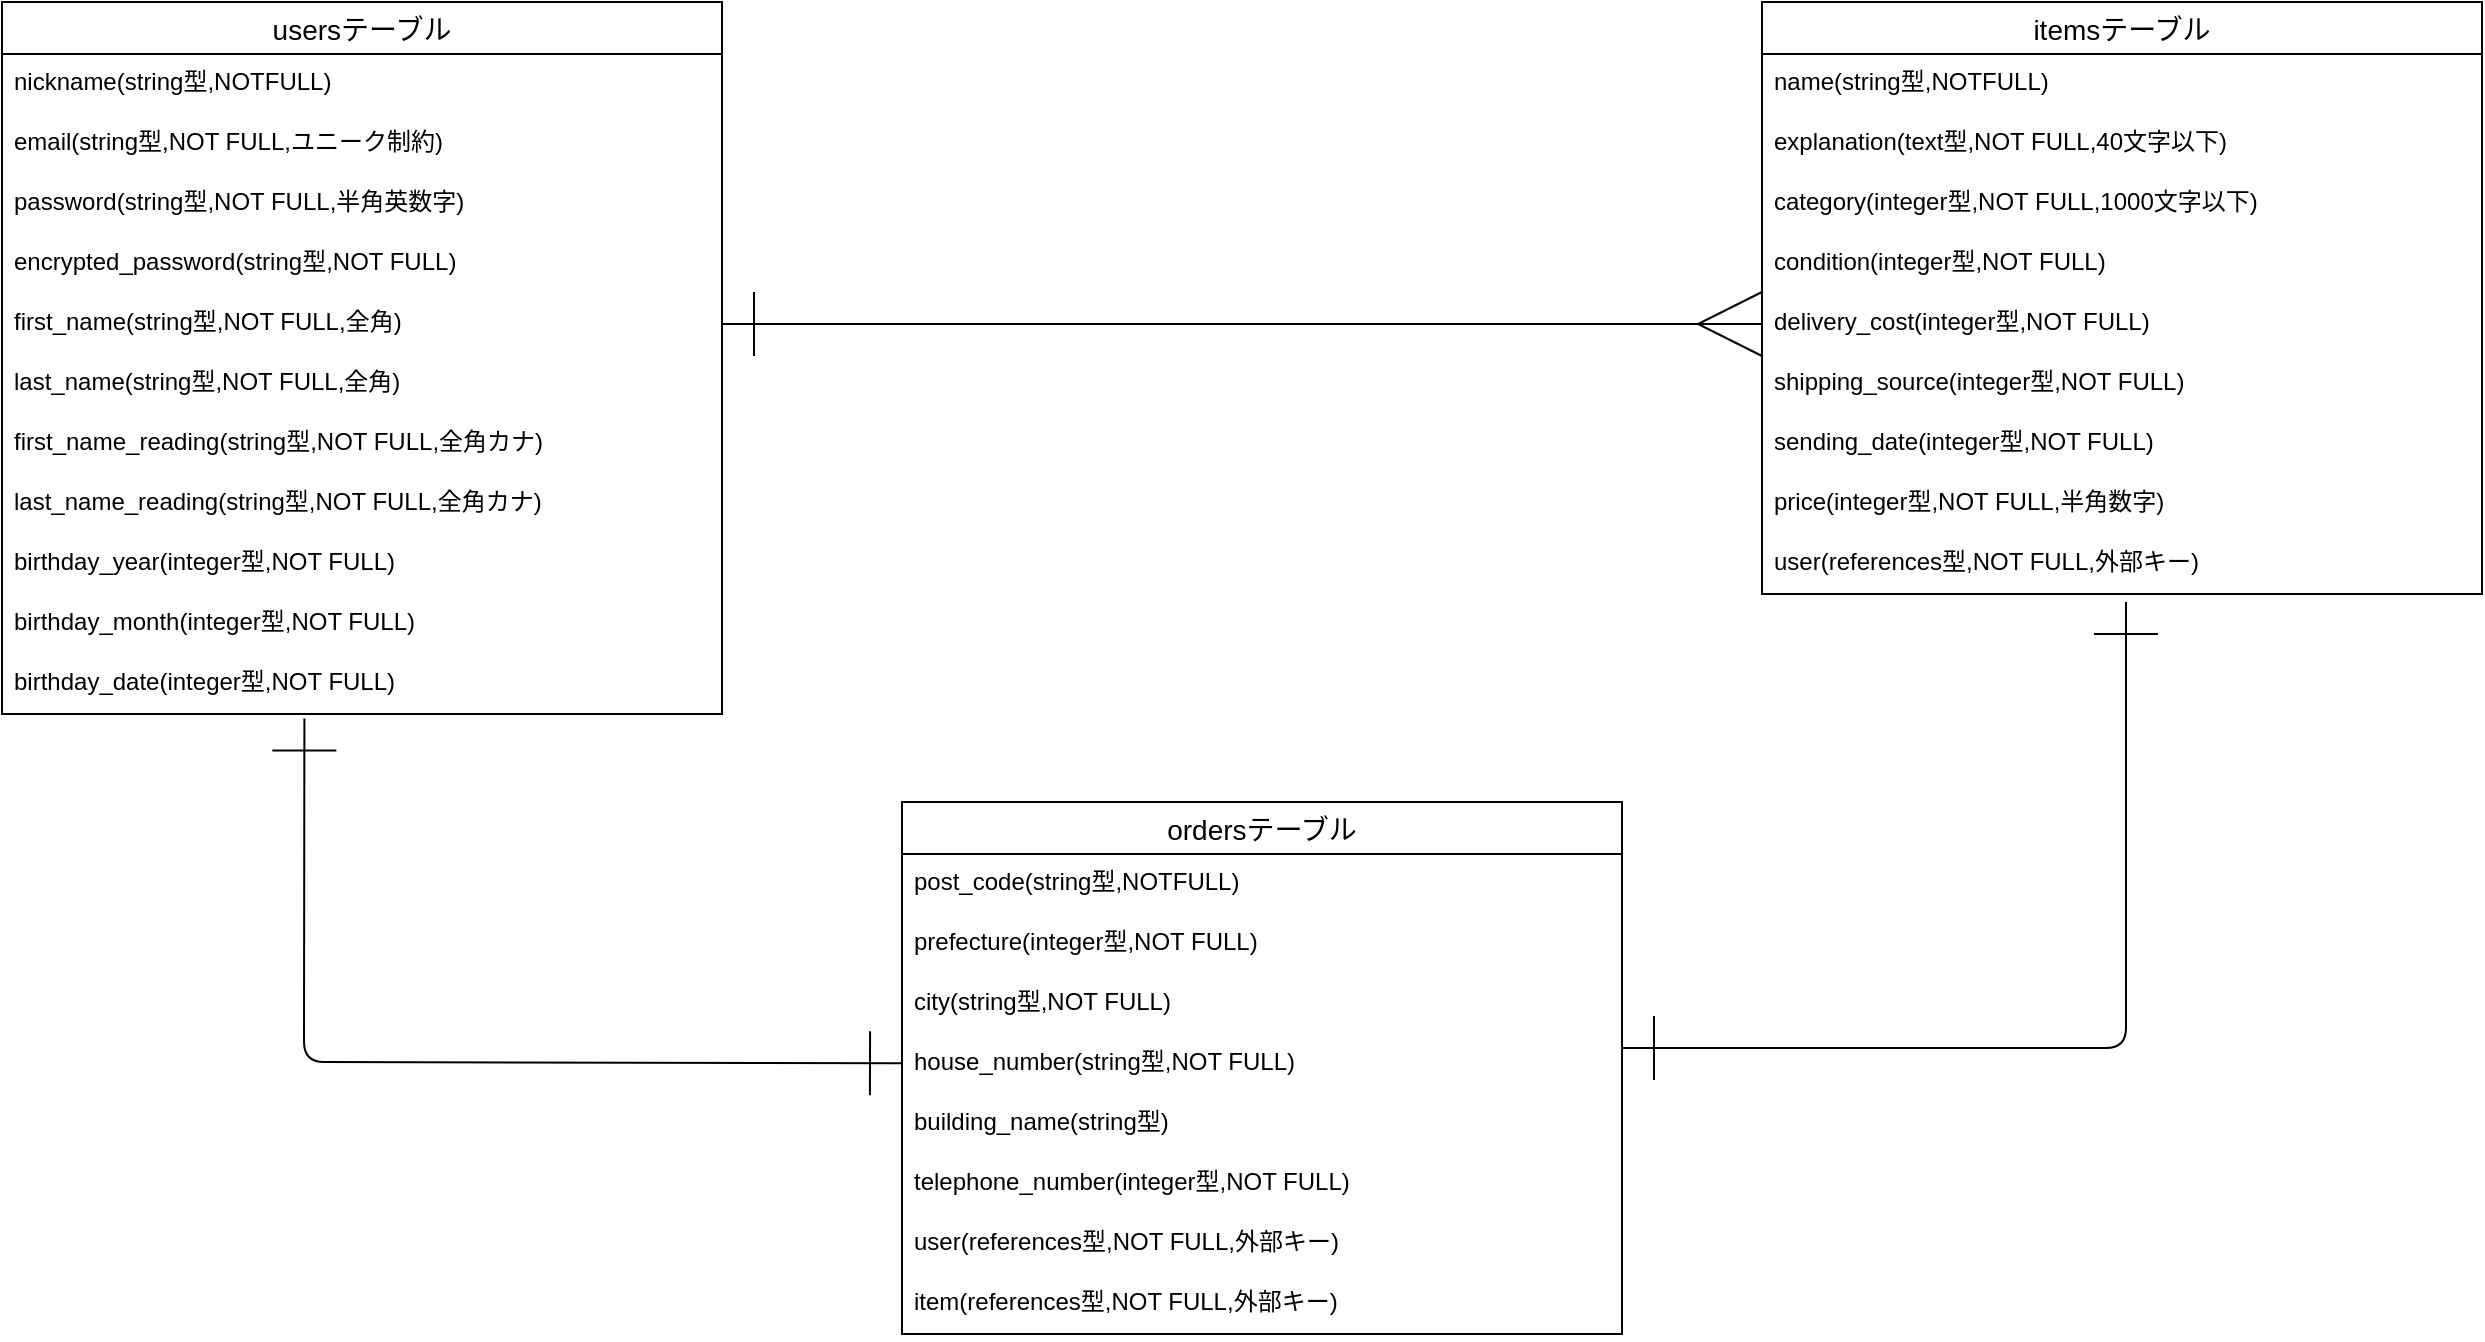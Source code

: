 <mxfile>
    <diagram id="AZpaZdxNWPjBOW6_LmiB" name="ページ1">
        <mxGraphModel dx="521" dy="560" grid="1" gridSize="10" guides="1" tooltips="1" connect="1" arrows="1" fold="1" page="1" pageScale="1" pageWidth="827" pageHeight="1169" math="0" shadow="0">
            <root>
                <mxCell id="0"/>
                <mxCell id="1" parent="0"/>
                <mxCell id="80" value="usersテーブル" style="swimlane;fontStyle=0;childLayout=stackLayout;horizontal=1;startSize=26;horizontalStack=0;resizeParent=1;resizeParentMax=0;resizeLast=0;collapsible=1;marginBottom=0;align=center;fontSize=14;" vertex="1" parent="1">
                    <mxGeometry x="200" y="80" width="360" height="356" as="geometry"/>
                </mxCell>
                <mxCell id="81" value="nickname(string型,NOTFULL)" style="text;strokeColor=none;fillColor=none;spacingLeft=4;spacingRight=4;overflow=hidden;rotatable=0;points=[[0,0.5],[1,0.5]];portConstraint=eastwest;fontSize=12;" vertex="1" parent="80">
                    <mxGeometry y="26" width="360" height="30" as="geometry"/>
                </mxCell>
                <mxCell id="82" value="email(string型,NOT FULL,ユニーク制約)" style="text;strokeColor=none;fillColor=none;spacingLeft=4;spacingRight=4;overflow=hidden;rotatable=0;points=[[0,0.5],[1,0.5]];portConstraint=eastwest;fontSize=12;" vertex="1" parent="80">
                    <mxGeometry y="56" width="360" height="30" as="geometry"/>
                </mxCell>
                <mxCell id="83" value="password(string型,NOT FULL,半角英数字)" style="text;strokeColor=none;fillColor=none;spacingLeft=4;spacingRight=4;overflow=hidden;rotatable=0;points=[[0,0.5],[1,0.5]];portConstraint=eastwest;fontSize=12;" vertex="1" parent="80">
                    <mxGeometry y="86" width="360" height="30" as="geometry"/>
                </mxCell>
                <mxCell id="85" value="encrypted_password(string型,NOT FULL)" style="text;strokeColor=none;fillColor=none;spacingLeft=4;spacingRight=4;overflow=hidden;rotatable=0;points=[[0,0.5],[1,0.5]];portConstraint=eastwest;fontSize=12;" vertex="1" parent="80">
                    <mxGeometry y="116" width="360" height="30" as="geometry"/>
                </mxCell>
                <mxCell id="86" value="first_name(string型,NOT FULL,全角)" style="text;strokeColor=none;fillColor=none;spacingLeft=4;spacingRight=4;overflow=hidden;rotatable=0;points=[[0,0.5],[1,0.5]];portConstraint=eastwest;fontSize=12;" vertex="1" parent="80">
                    <mxGeometry y="146" width="360" height="30" as="geometry"/>
                </mxCell>
                <mxCell id="87" value="last_name(string型,NOT FULL,全角)" style="text;strokeColor=none;fillColor=none;spacingLeft=4;spacingRight=4;overflow=hidden;rotatable=0;points=[[0,0.5],[1,0.5]];portConstraint=eastwest;fontSize=12;" vertex="1" parent="80">
                    <mxGeometry y="176" width="360" height="30" as="geometry"/>
                </mxCell>
                <mxCell id="88" value="first_name_reading(string型,NOT FULL,全角カナ)" style="text;strokeColor=none;fillColor=none;spacingLeft=4;spacingRight=4;overflow=hidden;rotatable=0;points=[[0,0.5],[1,0.5]];portConstraint=eastwest;fontSize=12;" vertex="1" parent="80">
                    <mxGeometry y="206" width="360" height="30" as="geometry"/>
                </mxCell>
                <mxCell id="89" value="last_name_reading(string型,NOT FULL,全角カナ)" style="text;strokeColor=none;fillColor=none;spacingLeft=4;spacingRight=4;overflow=hidden;rotatable=0;points=[[0,0.5],[1,0.5]];portConstraint=eastwest;fontSize=12;" vertex="1" parent="80">
                    <mxGeometry y="236" width="360" height="30" as="geometry"/>
                </mxCell>
                <mxCell id="90" value="birthday_year(integer型,NOT FULL)" style="text;strokeColor=none;fillColor=none;spacingLeft=4;spacingRight=4;overflow=hidden;rotatable=0;points=[[0,0.5],[1,0.5]];portConstraint=eastwest;fontSize=12;" vertex="1" parent="80">
                    <mxGeometry y="266" width="360" height="30" as="geometry"/>
                </mxCell>
                <mxCell id="91" value="birthday_month(integer型,NOT FULL)" style="text;strokeColor=none;fillColor=none;spacingLeft=4;spacingRight=4;overflow=hidden;rotatable=0;points=[[0,0.5],[1,0.5]];portConstraint=eastwest;fontSize=12;" vertex="1" parent="80">
                    <mxGeometry y="296" width="360" height="30" as="geometry"/>
                </mxCell>
                <mxCell id="92" value="birthday_date(integer型,NOT FULL)    " style="text;strokeColor=none;fillColor=none;spacingLeft=4;spacingRight=4;overflow=hidden;rotatable=0;points=[[0,0.5],[1,0.5]];portConstraint=eastwest;fontSize=12;" vertex="1" parent="80">
                    <mxGeometry y="326" width="360" height="30" as="geometry"/>
                </mxCell>
                <mxCell id="93" value="itemsテーブル" style="swimlane;fontStyle=0;childLayout=stackLayout;horizontal=1;startSize=26;horizontalStack=0;resizeParent=1;resizeParentMax=0;resizeLast=0;collapsible=1;marginBottom=0;align=center;fontSize=14;" vertex="1" parent="1">
                    <mxGeometry x="1080" y="80" width="360" height="296" as="geometry"/>
                </mxCell>
                <mxCell id="94" value="name(string型,NOTFULL)" style="text;strokeColor=none;fillColor=none;spacingLeft=4;spacingRight=4;overflow=hidden;rotatable=0;points=[[0,0.5],[1,0.5]];portConstraint=eastwest;fontSize=12;" vertex="1" parent="93">
                    <mxGeometry y="26" width="360" height="30" as="geometry"/>
                </mxCell>
                <mxCell id="95" value="explanation(text型,NOT FULL,40文字以下)" style="text;strokeColor=none;fillColor=none;spacingLeft=4;spacingRight=4;overflow=hidden;rotatable=0;points=[[0,0.5],[1,0.5]];portConstraint=eastwest;fontSize=12;" vertex="1" parent="93">
                    <mxGeometry y="56" width="360" height="30" as="geometry"/>
                </mxCell>
                <mxCell id="96" value="category(integer型,NOT FULL,1000文字以下)" style="text;strokeColor=none;fillColor=none;spacingLeft=4;spacingRight=4;overflow=hidden;rotatable=0;points=[[0,0.5],[1,0.5]];portConstraint=eastwest;fontSize=12;" vertex="1" parent="93">
                    <mxGeometry y="86" width="360" height="30" as="geometry"/>
                </mxCell>
                <mxCell id="97" value="condition(integer型,NOT FULL)" style="text;strokeColor=none;fillColor=none;spacingLeft=4;spacingRight=4;overflow=hidden;rotatable=0;points=[[0,0.5],[1,0.5]];portConstraint=eastwest;fontSize=12;" vertex="1" parent="93">
                    <mxGeometry y="116" width="360" height="30" as="geometry"/>
                </mxCell>
                <mxCell id="98" value="delivery_cost(integer型,NOT FULL)" style="text;strokeColor=none;fillColor=none;spacingLeft=4;spacingRight=4;overflow=hidden;rotatable=0;points=[[0,0.5],[1,0.5]];portConstraint=eastwest;fontSize=12;" vertex="1" parent="93">
                    <mxGeometry y="146" width="360" height="30" as="geometry"/>
                </mxCell>
                <mxCell id="99" value="shipping_source(integer型,NOT FULL)" style="text;strokeColor=none;fillColor=none;spacingLeft=4;spacingRight=4;overflow=hidden;rotatable=0;points=[[0,0.5],[1,0.5]];portConstraint=eastwest;fontSize=12;" vertex="1" parent="93">
                    <mxGeometry y="176" width="360" height="30" as="geometry"/>
                </mxCell>
                <mxCell id="101" value="sending_date(integer型,NOT FULL)" style="text;strokeColor=none;fillColor=none;spacingLeft=4;spacingRight=4;overflow=hidden;rotatable=0;points=[[0,0.5],[1,0.5]];portConstraint=eastwest;fontSize=12;" vertex="1" parent="93">
                    <mxGeometry y="206" width="360" height="30" as="geometry"/>
                </mxCell>
                <mxCell id="102" value="price(integer型,NOT FULL,半角数字)" style="text;strokeColor=none;fillColor=none;spacingLeft=4;spacingRight=4;overflow=hidden;rotatable=0;points=[[0,0.5],[1,0.5]];portConstraint=eastwest;fontSize=12;" vertex="1" parent="93">
                    <mxGeometry y="236" width="360" height="30" as="geometry"/>
                </mxCell>
                <mxCell id="122" value="user(references型,NOT FULL,外部キー)" style="text;strokeColor=none;fillColor=none;spacingLeft=4;spacingRight=4;overflow=hidden;rotatable=0;points=[[0,0.5],[1,0.5]];portConstraint=eastwest;fontSize=12;" vertex="1" parent="93">
                    <mxGeometry y="266" width="360" height="30" as="geometry"/>
                </mxCell>
                <mxCell id="106" value="ordersテーブル" style="swimlane;fontStyle=0;childLayout=stackLayout;horizontal=1;startSize=26;horizontalStack=0;resizeParent=1;resizeParentMax=0;resizeLast=0;collapsible=1;marginBottom=0;align=center;fontSize=14;" vertex="1" parent="1">
                    <mxGeometry x="650" y="480" width="360" height="266" as="geometry"/>
                </mxCell>
                <mxCell id="107" value="post_code(string型,NOTFULL)" style="text;strokeColor=none;fillColor=none;spacingLeft=4;spacingRight=4;overflow=hidden;rotatable=0;points=[[0,0.5],[1,0.5]];portConstraint=eastwest;fontSize=12;" vertex="1" parent="106">
                    <mxGeometry y="26" width="360" height="30" as="geometry"/>
                </mxCell>
                <mxCell id="108" value="prefecture(integer型,NOT FULL)" style="text;strokeColor=none;fillColor=none;spacingLeft=4;spacingRight=4;overflow=hidden;rotatable=0;points=[[0,0.5],[1,0.5]];portConstraint=eastwest;fontSize=12;" vertex="1" parent="106">
                    <mxGeometry y="56" width="360" height="30" as="geometry"/>
                </mxCell>
                <mxCell id="109" value="city(string型,NOT FULL)" style="text;strokeColor=none;fillColor=none;spacingLeft=4;spacingRight=4;overflow=hidden;rotatable=0;points=[[0,0.5],[1,0.5]];portConstraint=eastwest;fontSize=12;" vertex="1" parent="106">
                    <mxGeometry y="86" width="360" height="30" as="geometry"/>
                </mxCell>
                <mxCell id="110" value="house_number(string型,NOT FULL)" style="text;strokeColor=none;fillColor=none;spacingLeft=4;spacingRight=4;overflow=hidden;rotatable=0;points=[[0,0.5],[1,0.5]];portConstraint=eastwest;fontSize=12;" vertex="1" parent="106">
                    <mxGeometry y="116" width="360" height="30" as="geometry"/>
                </mxCell>
                <mxCell id="111" value="building_name(string型)" style="text;strokeColor=none;fillColor=none;spacingLeft=4;spacingRight=4;overflow=hidden;rotatable=0;points=[[0,0.5],[1,0.5]];portConstraint=eastwest;fontSize=12;" vertex="1" parent="106">
                    <mxGeometry y="146" width="360" height="30" as="geometry"/>
                </mxCell>
                <mxCell id="113" value="telephone_number(integer型,NOT FULL)" style="text;strokeColor=none;fillColor=none;spacingLeft=4;spacingRight=4;overflow=hidden;rotatable=0;points=[[0,0.5],[1,0.5]];portConstraint=eastwest;fontSize=12;" vertex="1" parent="106">
                    <mxGeometry y="176" width="360" height="30" as="geometry"/>
                </mxCell>
                <mxCell id="120" value="user(references型,NOT FULL,外部キー)" style="text;strokeColor=none;fillColor=none;spacingLeft=4;spacingRight=4;overflow=hidden;rotatable=0;points=[[0,0.5],[1,0.5]];portConstraint=eastwest;fontSize=12;" vertex="1" parent="106">
                    <mxGeometry y="206" width="360" height="30" as="geometry"/>
                </mxCell>
                <mxCell id="121" value="item(references型,NOT FULL,外部キー)" style="text;strokeColor=none;fillColor=none;spacingLeft=4;spacingRight=4;overflow=hidden;rotatable=0;points=[[0,0.5],[1,0.5]];portConstraint=eastwest;fontSize=12;" vertex="1" parent="106">
                    <mxGeometry y="236" width="360" height="30" as="geometry"/>
                </mxCell>
                <mxCell id="116" style="edgeStyle=none;html=1;endArrow=ERone;endFill=0;startArrow=ERone;startFill=0;endSize=30;startSize=30;" edge="1" parent="1">
                    <mxGeometry relative="1" as="geometry">
                        <mxPoint x="1262" y="380" as="targetPoint"/>
                        <mxPoint x="1010" y="603" as="sourcePoint"/>
                        <Array as="points">
                            <mxPoint x="1262" y="603"/>
                        </Array>
                    </mxGeometry>
                </mxCell>
                <mxCell id="117" style="edgeStyle=none;html=1;entryX=0.42;entryY=1.075;entryDx=0;entryDy=0;entryPerimeter=0;startArrow=ERone;startFill=0;endArrow=ERone;endFill=0;endSize=30;startSize=30;" edge="1" parent="1" source="110" target="92">
                    <mxGeometry relative="1" as="geometry">
                        <Array as="points">
                            <mxPoint x="351" y="610"/>
                        </Array>
                    </mxGeometry>
                </mxCell>
                <mxCell id="118" style="edgeStyle=none;html=1;exitX=1;exitY=0.5;exitDx=0;exitDy=0;startArrow=ERone;startFill=0;endArrow=ERmany;endFill=0;entryX=0;entryY=0.5;entryDx=0;entryDy=0;targetPerimeterSpacing=0;endSize=30;startSize=30;" edge="1" parent="1" source="86" target="98">
                    <mxGeometry relative="1" as="geometry">
                        <mxPoint x="670" y="240" as="targetPoint"/>
                    </mxGeometry>
                </mxCell>
            </root>
        </mxGraphModel>
    </diagram>
</mxfile>